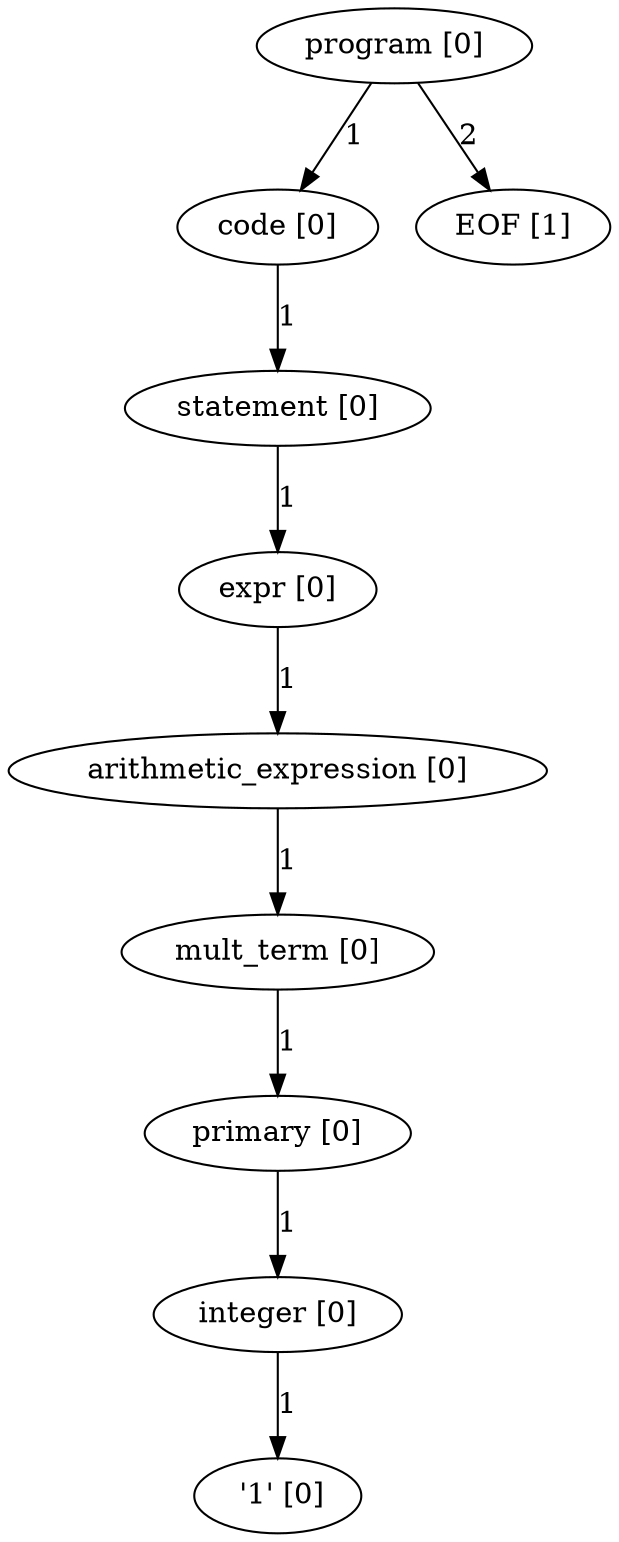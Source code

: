 digraph arpeggio_graph {
1877123258432 [label="program [0]"];
1877123258432->1877123258296 [label="1"]

1877123258296 [label="code [0]"];
1877123258296->1877123258160 [label="1"]

1877123258160 [label="statement [0]"];
1877123258160->1877123258024 [label="1"]

1877123258024 [label="expr [0]"];
1877123258024->1877123257888 [label="1"]

1877123257888 [label="arithmetic_expression [0]"];
1877123257888->1877123257752 [label="1"]

1877123257752 [label="mult_term [0]"];
1877123257752->1877123257616 [label="1"]

1877123257616 [label="primary [0]"];
1877123257616->1877123257480 [label="1"]

1877123257480 [label="integer [0]"];
1877123257480->1877122567528 [label="1"]

1877122567528 [label=" '1' [0]"];
1877123258432->1877122567648 [label="2"]

1877122567648 [label="EOF [1]"];
}